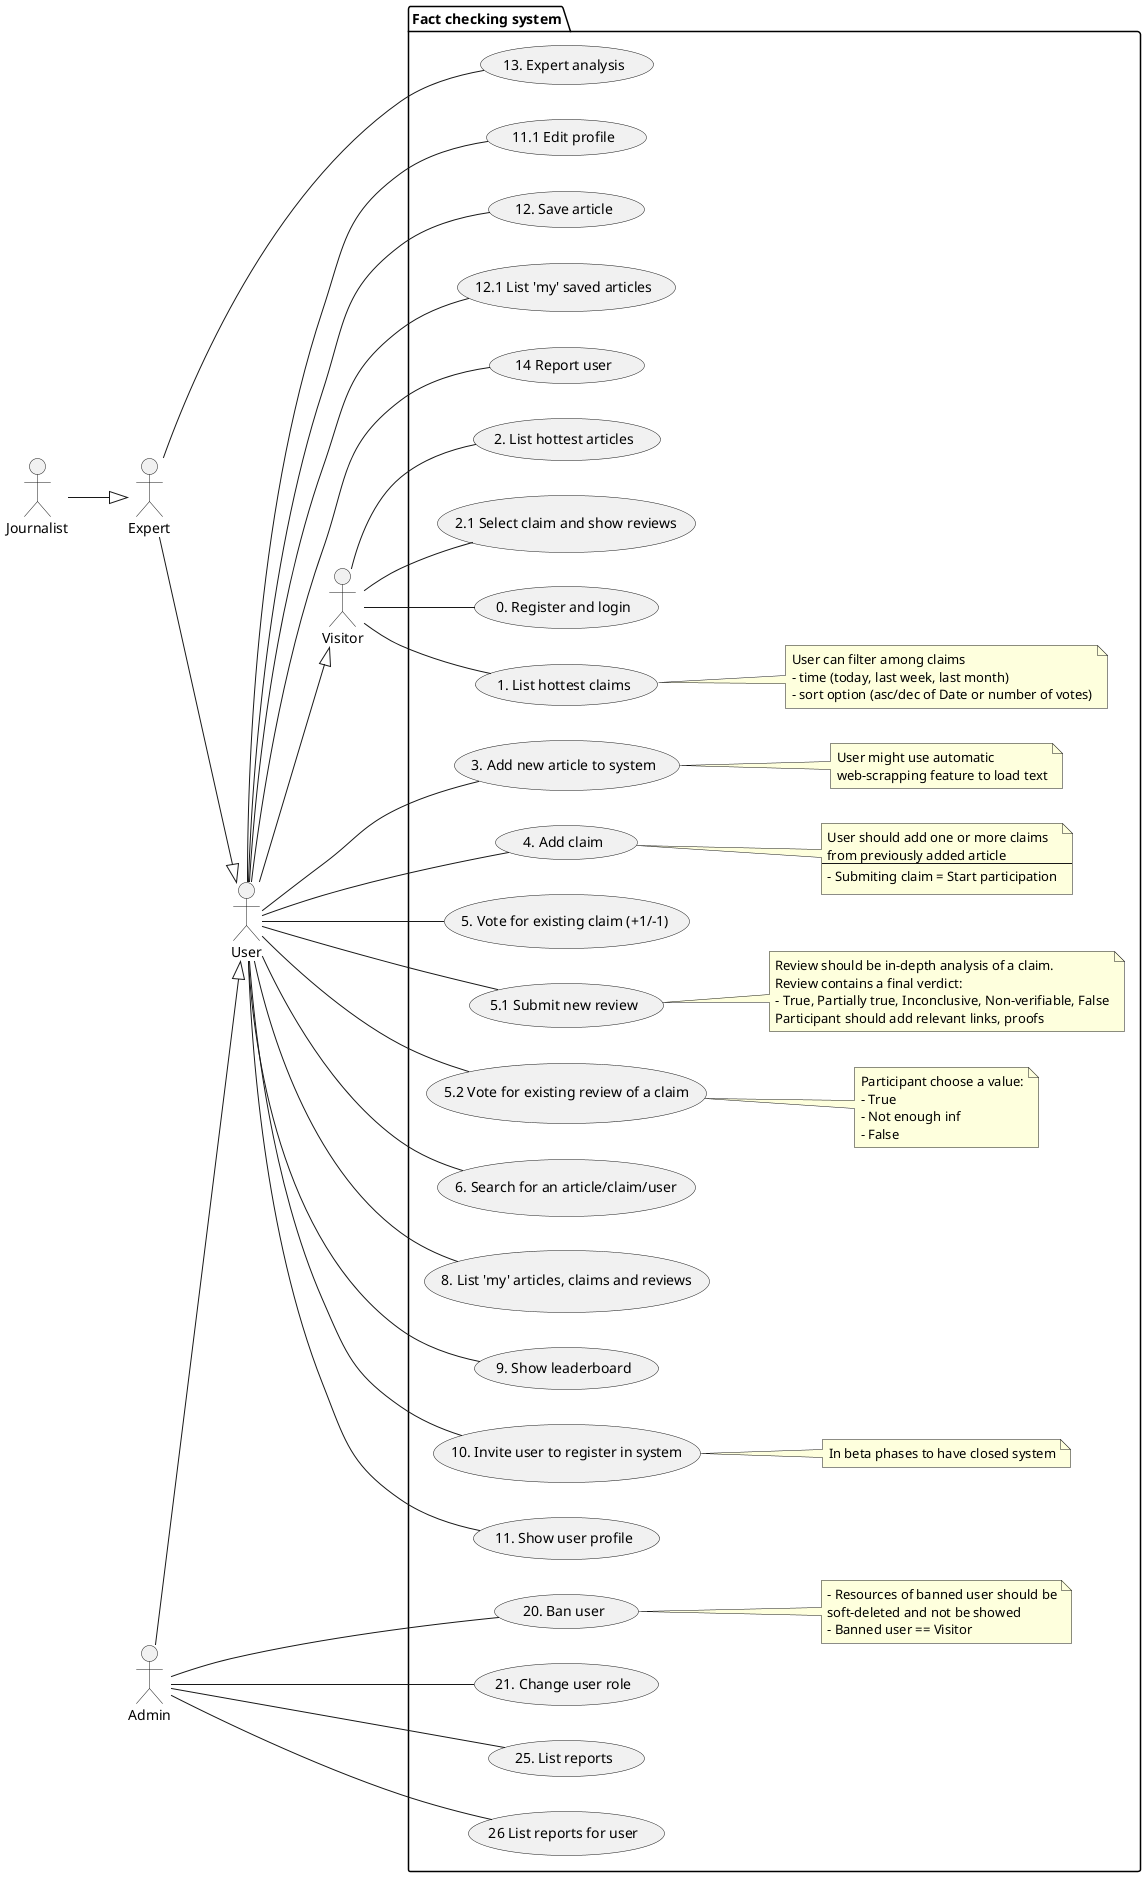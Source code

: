 @startuml System use cases
left to right direction

"Visitor" as Visitor
"User" as User
"Expert" as Expert
"Journalist" as Journalist
"Admin" as Admin

package "Fact checking system" {

  User --|> Visitor
  Expert --|> User
  Journalist --|> Expert
  Admin --|> User

  usecase UC0 as "0. Register and login"

  usecase UC1 as "1. List hottest claims"
  note right of UC1
    User can filter among claims
    - time (today, last week, last month)
    - sort option (asc/dec of Date or number of votes)
  end note

  usecase UC2 as "2. List hottest articles"

  usecase UC2_1 as "2.1 Select claim and show reviews"

  usecase UC3 as "3. Add new article to system"
  note right of UC3
    User might use automatic
    web-scrapping feature to load text
  end note
  
  usecase UC4 as "4. Add claim"
  note right of UC4
    User should add one or more claims
    from previously added article
    --
    - Submiting claim = Start participation
  end note

  usecase UC5 as "5. Vote for existing claim (+1/-1)"

  usecase UC5_1 as "5.1 Submit new review"
  note right of UC5_1
    Review should be in-depth analysis of a claim.
    Review contains a final verdict:
    - True, Partially true, Inconclusive, Non-verifiable, False
    Participant should add relevant links, proofs
  end note
  
  usecase UC5_2 as "5.2 Vote for existing review of a claim"
  note right of UC5_2
    Participant choose a value:
    - True
    - Not enough inf
    - False
  end note

  usecase UC6 as "6. Search for an article/claim/user"

  usecase UC8 as "8. List 'my' articles, claims and reviews"

  usecase UC9 as "9. Show leaderboard"

  usecase UC10 as "10. Invite user to register in system"
  note right of UC10
    In beta phases to have closed system
  end note

  usecase UC11 as "11. Show user profile"
  usecase UC11_1 as "11.1 Edit profile"

  usecase UC12 as "12. Save article"
  usecase UC12_1 as "12.1 List 'my' saved articles"
  usecase UC14 as "14 Report user"

  usecase UC13 as "13. Expert analysis"
  
  usecase UC25 as "25. List reports"
  usecase UC26 as "26 List reports for user"
  usecase UC20 as "20. Ban user"
  note right of UC20
    - Resources of banned user should be
    soft-deleted and not be showed
    - Banned user == Visitor
  end note
  
  usecase UC21 as "21. Change user role"

  
    Visitor -- UC0
    Visitor -- UC1
    Visitor -- UC2
    Visitor -- UC2_1
    
    User -- UC3
    User -- UC4
    User -- UC5
    User -- UC5_1
    User -- UC5_2
    User -- UC6
    ' User -- UC7
    User -- UC8
    User -- UC9
    User -- UC10
    User -- UC11
    User -- UC11_1
    User -- UC12
    User -- UC12_1
    User -- UC14

    Expert -- UC13

    Admin -- UC20
    Admin -- UC21
    Admin -- UC25
    Admin -- UC26
}
@enduml